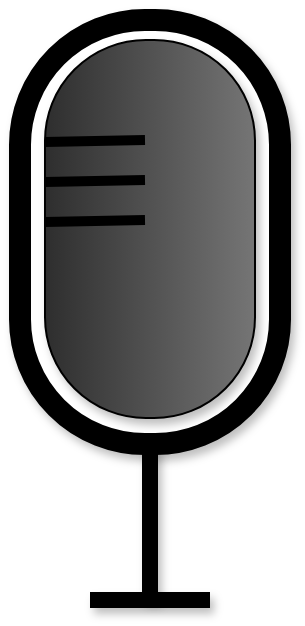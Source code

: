 <mxfile version="18.1.1" type="device"><diagram id="uYCD_UG6OiWLPIbGNZ68" name="Page-1"><mxGraphModel dx="801" dy="461" grid="1" gridSize="10" guides="1" tooltips="1" connect="1" arrows="1" fold="1" page="1" pageScale="1" pageWidth="827" pageHeight="1169" math="0" shadow="0"><root><mxCell id="0"/><mxCell id="1" parent="0"/><mxCell id="OgslQGLKSQ6zLOrn-cwr-2" value="" style="rounded=1;whiteSpace=wrap;html=1;arcSize=48;strokeWidth=11;shadow=1;" vertex="1" parent="1"><mxGeometry x="340" y="150" width="130" height="212" as="geometry"/></mxCell><mxCell id="OgslQGLKSQ6zLOrn-cwr-1" value="" style="rounded=1;whiteSpace=wrap;html=1;arcSize=48;fillColor=#2E2E2E;shadow=1;glass=0;sketch=0;gradientColor=#757575;gradientDirection=east;" vertex="1" parent="1"><mxGeometry x="352.5" y="160" width="105" height="189" as="geometry"/></mxCell><mxCell id="OgslQGLKSQ6zLOrn-cwr-5" value="" style="endArrow=none;html=1;rounded=0;strokeWidth=5;" edge="1" parent="1"><mxGeometry width="50" height="50" relative="1" as="geometry"><mxPoint x="352.5" y="211" as="sourcePoint"/><mxPoint x="402.5" y="210" as="targetPoint"/></mxGeometry></mxCell><mxCell id="OgslQGLKSQ6zLOrn-cwr-6" value="" style="endArrow=none;html=1;rounded=0;strokeWidth=5;" edge="1" parent="1"><mxGeometry width="50" height="50" relative="1" as="geometry"><mxPoint x="352.5" y="231" as="sourcePoint"/><mxPoint x="402.5" y="230" as="targetPoint"/></mxGeometry></mxCell><mxCell id="OgslQGLKSQ6zLOrn-cwr-7" value="" style="endArrow=none;html=1;rounded=0;strokeWidth=5;" edge="1" parent="1"><mxGeometry width="50" height="50" relative="1" as="geometry"><mxPoint x="352.5" y="251" as="sourcePoint"/><mxPoint x="402.5" y="250" as="targetPoint"/></mxGeometry></mxCell><mxCell id="OgslQGLKSQ6zLOrn-cwr-8" value="" style="endArrow=none;html=1;rounded=0;strokeWidth=8;entryX=0.5;entryY=1;entryDx=0;entryDy=0;shadow=1;" edge="1" parent="1" target="OgslQGLKSQ6zLOrn-cwr-2"><mxGeometry width="50" height="50" relative="1" as="geometry"><mxPoint x="405" y="440" as="sourcePoint"/><mxPoint x="420" y="390" as="targetPoint"/></mxGeometry></mxCell><mxCell id="OgslQGLKSQ6zLOrn-cwr-9" value="" style="endArrow=none;html=1;rounded=0;strokeWidth=8;shadow=1;" edge="1" parent="1"><mxGeometry width="50" height="50" relative="1" as="geometry"><mxPoint x="375" y="440" as="sourcePoint"/><mxPoint x="435" y="440" as="targetPoint"/></mxGeometry></mxCell></root></mxGraphModel></diagram></mxfile>